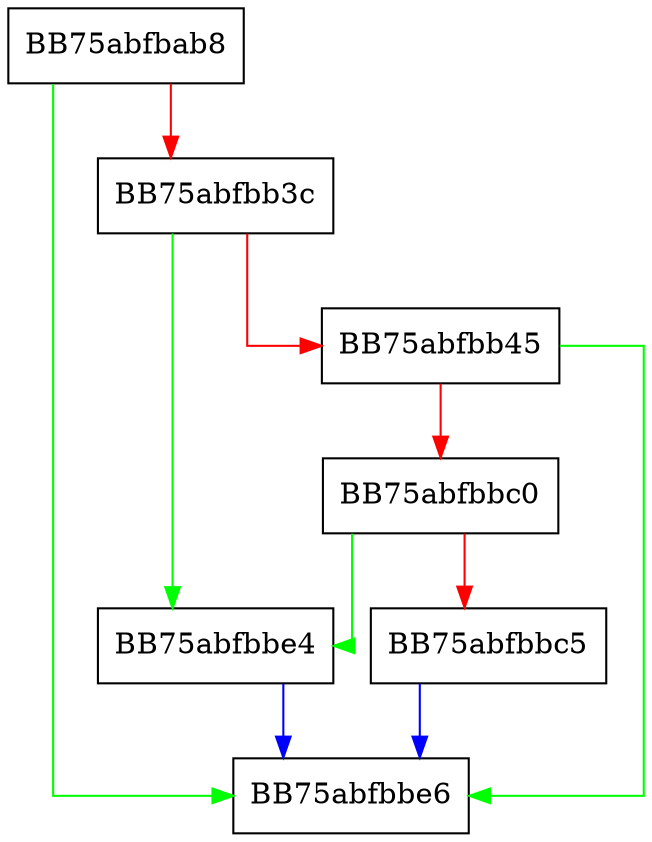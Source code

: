 digraph ZSTD_compressSubBlock {
  node [shape="box"];
  graph [splines=ortho];
  BB75abfbab8 -> BB75abfbbe6 [color="green"];
  BB75abfbab8 -> BB75abfbb3c [color="red"];
  BB75abfbb3c -> BB75abfbbe4 [color="green"];
  BB75abfbb3c -> BB75abfbb45 [color="red"];
  BB75abfbb45 -> BB75abfbbe6 [color="green"];
  BB75abfbb45 -> BB75abfbbc0 [color="red"];
  BB75abfbbc0 -> BB75abfbbe4 [color="green"];
  BB75abfbbc0 -> BB75abfbbc5 [color="red"];
  BB75abfbbc5 -> BB75abfbbe6 [color="blue"];
  BB75abfbbe4 -> BB75abfbbe6 [color="blue"];
}
